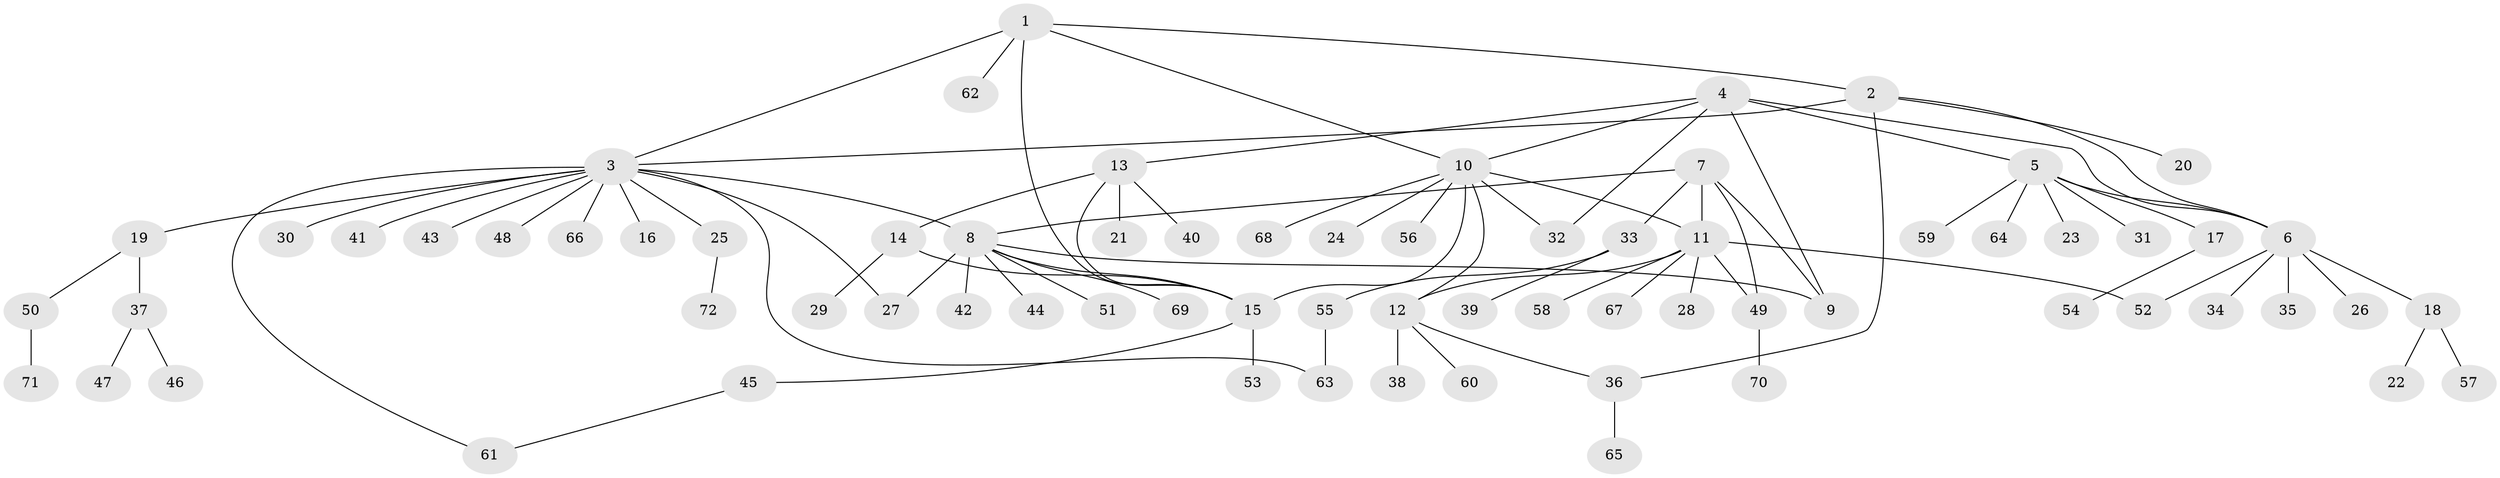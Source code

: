 // coarse degree distribution, {1: 0.5277777777777778, 4: 0.027777777777777776, 8: 0.027777777777777776, 6: 0.1111111111111111, 3: 0.05555555555555555, 10: 0.027777777777777776, 2: 0.1388888888888889, 5: 0.08333333333333333}
// Generated by graph-tools (version 1.1) at 2025/37/03/04/25 23:37:41]
// undirected, 72 vertices, 89 edges
graph export_dot {
  node [color=gray90,style=filled];
  1;
  2;
  3;
  4;
  5;
  6;
  7;
  8;
  9;
  10;
  11;
  12;
  13;
  14;
  15;
  16;
  17;
  18;
  19;
  20;
  21;
  22;
  23;
  24;
  25;
  26;
  27;
  28;
  29;
  30;
  31;
  32;
  33;
  34;
  35;
  36;
  37;
  38;
  39;
  40;
  41;
  42;
  43;
  44;
  45;
  46;
  47;
  48;
  49;
  50;
  51;
  52;
  53;
  54;
  55;
  56;
  57;
  58;
  59;
  60;
  61;
  62;
  63;
  64;
  65;
  66;
  67;
  68;
  69;
  70;
  71;
  72;
  1 -- 2;
  1 -- 3;
  1 -- 10;
  1 -- 15;
  1 -- 62;
  2 -- 3;
  2 -- 6;
  2 -- 20;
  2 -- 36;
  3 -- 8;
  3 -- 16;
  3 -- 19;
  3 -- 25;
  3 -- 27;
  3 -- 30;
  3 -- 41;
  3 -- 43;
  3 -- 48;
  3 -- 61;
  3 -- 63;
  3 -- 66;
  4 -- 5;
  4 -- 6;
  4 -- 9;
  4 -- 10;
  4 -- 13;
  4 -- 32;
  5 -- 6;
  5 -- 17;
  5 -- 23;
  5 -- 31;
  5 -- 59;
  5 -- 64;
  6 -- 18;
  6 -- 26;
  6 -- 34;
  6 -- 35;
  6 -- 52;
  7 -- 8;
  7 -- 9;
  7 -- 11;
  7 -- 33;
  7 -- 49;
  8 -- 9;
  8 -- 15;
  8 -- 27;
  8 -- 42;
  8 -- 44;
  8 -- 51;
  8 -- 69;
  10 -- 11;
  10 -- 12;
  10 -- 15;
  10 -- 24;
  10 -- 32;
  10 -- 56;
  10 -- 68;
  11 -- 12;
  11 -- 28;
  11 -- 49;
  11 -- 52;
  11 -- 58;
  11 -- 67;
  12 -- 36;
  12 -- 38;
  12 -- 60;
  13 -- 14;
  13 -- 15;
  13 -- 21;
  13 -- 40;
  14 -- 15;
  14 -- 29;
  15 -- 45;
  15 -- 53;
  17 -- 54;
  18 -- 22;
  18 -- 57;
  19 -- 37;
  19 -- 50;
  25 -- 72;
  33 -- 39;
  33 -- 55;
  36 -- 65;
  37 -- 46;
  37 -- 47;
  45 -- 61;
  49 -- 70;
  50 -- 71;
  55 -- 63;
}
